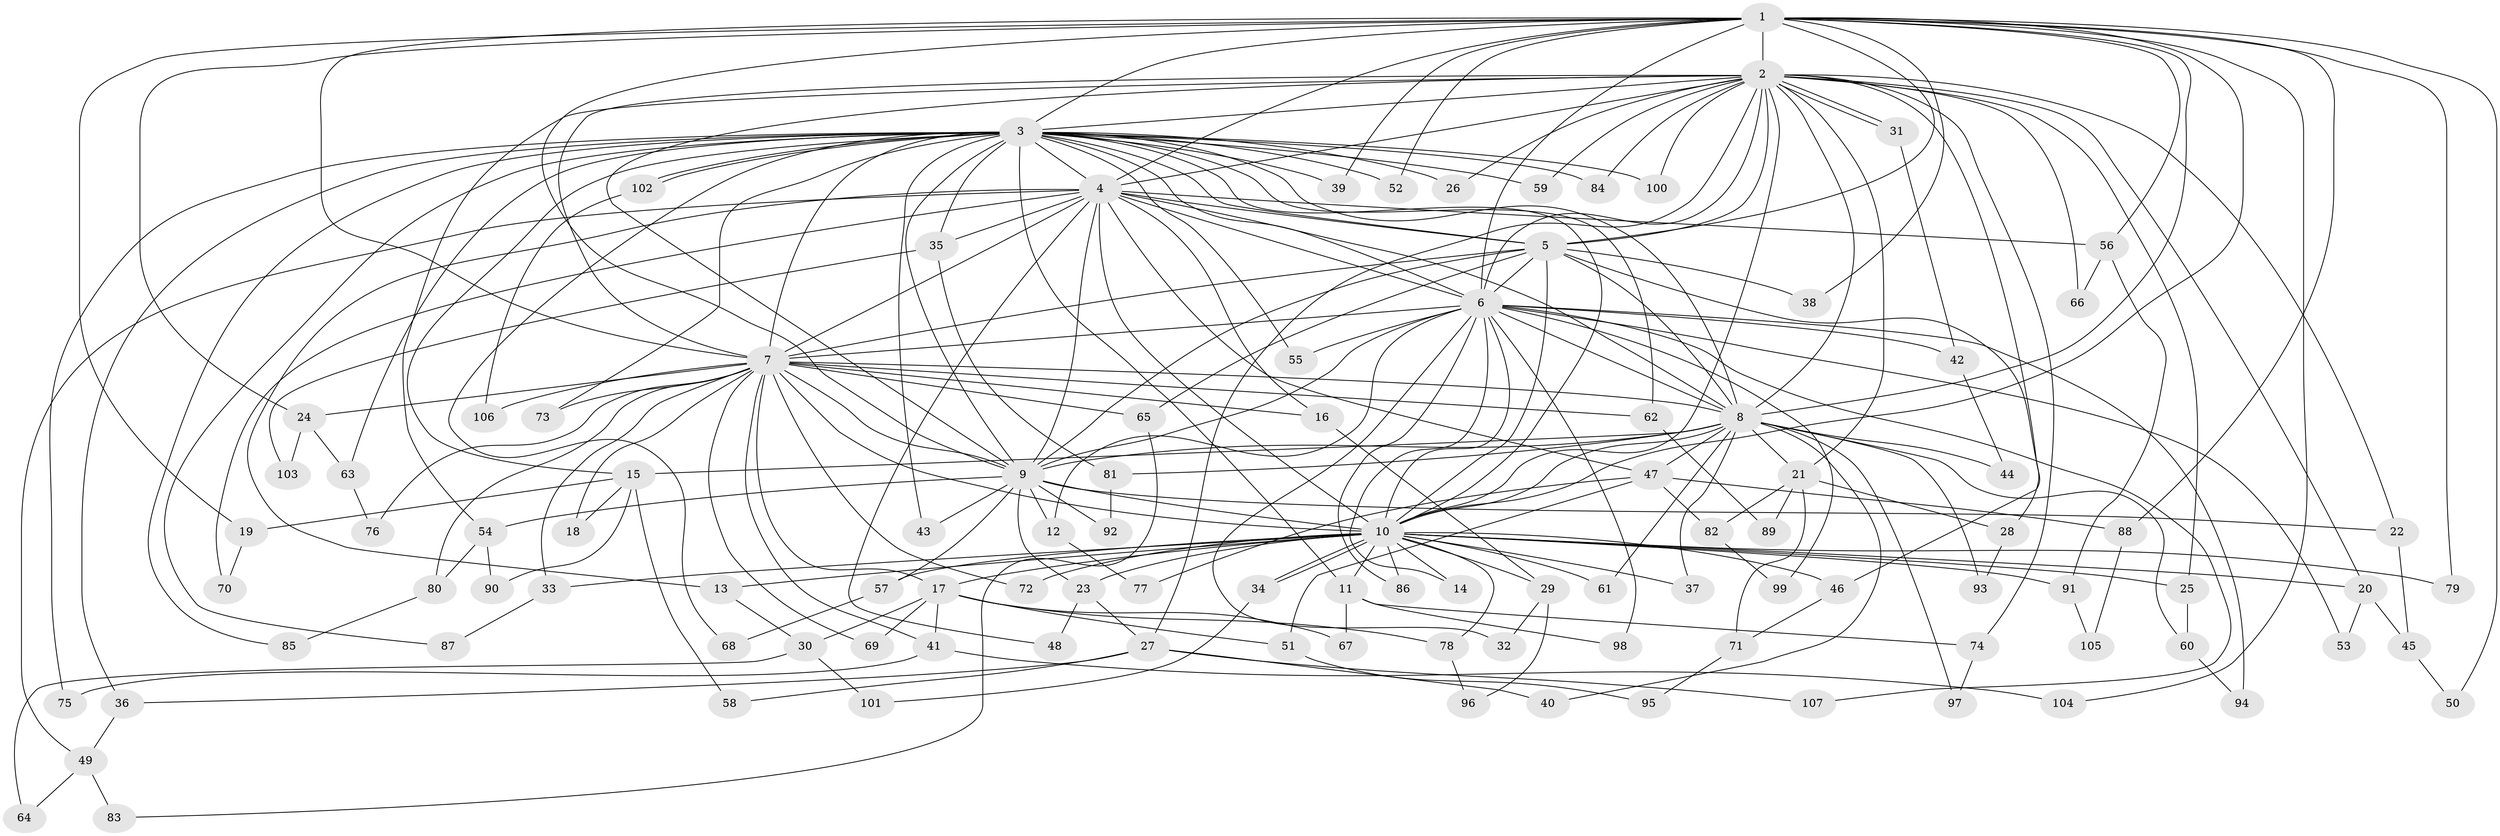// coarse degree distribution, {17: 0.04477611940298507, 25: 0.014925373134328358, 3: 0.373134328358209, 2: 0.2835820895522388, 5: 0.029850746268656716, 4: 0.11940298507462686, 6: 0.05970149253731343, 15: 0.014925373134328358, 26: 0.014925373134328358, 7: 0.014925373134328358, 19: 0.014925373134328358, 22: 0.014925373134328358}
// Generated by graph-tools (version 1.1) at 2025/36/03/04/25 23:36:15]
// undirected, 107 vertices, 239 edges
graph export_dot {
  node [color=gray90,style=filled];
  1;
  2;
  3;
  4;
  5;
  6;
  7;
  8;
  9;
  10;
  11;
  12;
  13;
  14;
  15;
  16;
  17;
  18;
  19;
  20;
  21;
  22;
  23;
  24;
  25;
  26;
  27;
  28;
  29;
  30;
  31;
  32;
  33;
  34;
  35;
  36;
  37;
  38;
  39;
  40;
  41;
  42;
  43;
  44;
  45;
  46;
  47;
  48;
  49;
  50;
  51;
  52;
  53;
  54;
  55;
  56;
  57;
  58;
  59;
  60;
  61;
  62;
  63;
  64;
  65;
  66;
  67;
  68;
  69;
  70;
  71;
  72;
  73;
  74;
  75;
  76;
  77;
  78;
  79;
  80;
  81;
  82;
  83;
  84;
  85;
  86;
  87;
  88;
  89;
  90;
  91;
  92;
  93;
  94;
  95;
  96;
  97;
  98;
  99;
  100;
  101;
  102;
  103;
  104;
  105;
  106;
  107;
  1 -- 2;
  1 -- 3;
  1 -- 4;
  1 -- 5;
  1 -- 6;
  1 -- 7;
  1 -- 8;
  1 -- 9;
  1 -- 10;
  1 -- 19;
  1 -- 24;
  1 -- 38;
  1 -- 39;
  1 -- 50;
  1 -- 52;
  1 -- 56;
  1 -- 79;
  1 -- 88;
  1 -- 104;
  2 -- 3;
  2 -- 4;
  2 -- 5;
  2 -- 6;
  2 -- 7;
  2 -- 8;
  2 -- 9;
  2 -- 10;
  2 -- 20;
  2 -- 21;
  2 -- 22;
  2 -- 25;
  2 -- 26;
  2 -- 27;
  2 -- 31;
  2 -- 31;
  2 -- 46;
  2 -- 54;
  2 -- 59;
  2 -- 66;
  2 -- 74;
  2 -- 84;
  2 -- 100;
  3 -- 4;
  3 -- 5;
  3 -- 6;
  3 -- 7;
  3 -- 8;
  3 -- 9;
  3 -- 10;
  3 -- 11;
  3 -- 15;
  3 -- 26;
  3 -- 35;
  3 -- 36;
  3 -- 39;
  3 -- 43;
  3 -- 52;
  3 -- 55;
  3 -- 59;
  3 -- 62;
  3 -- 63;
  3 -- 68;
  3 -- 73;
  3 -- 75;
  3 -- 84;
  3 -- 85;
  3 -- 87;
  3 -- 100;
  3 -- 102;
  3 -- 102;
  4 -- 5;
  4 -- 6;
  4 -- 7;
  4 -- 8;
  4 -- 9;
  4 -- 10;
  4 -- 13;
  4 -- 16;
  4 -- 35;
  4 -- 47;
  4 -- 48;
  4 -- 49;
  4 -- 56;
  4 -- 70;
  5 -- 6;
  5 -- 7;
  5 -- 8;
  5 -- 9;
  5 -- 10;
  5 -- 28;
  5 -- 38;
  5 -- 65;
  6 -- 7;
  6 -- 8;
  6 -- 9;
  6 -- 10;
  6 -- 12;
  6 -- 14;
  6 -- 32;
  6 -- 42;
  6 -- 53;
  6 -- 55;
  6 -- 86;
  6 -- 94;
  6 -- 98;
  6 -- 99;
  6 -- 107;
  7 -- 8;
  7 -- 9;
  7 -- 10;
  7 -- 16;
  7 -- 17;
  7 -- 18;
  7 -- 24;
  7 -- 33;
  7 -- 41;
  7 -- 62;
  7 -- 65;
  7 -- 69;
  7 -- 72;
  7 -- 73;
  7 -- 76;
  7 -- 80;
  7 -- 106;
  8 -- 9;
  8 -- 10;
  8 -- 15;
  8 -- 21;
  8 -- 37;
  8 -- 40;
  8 -- 44;
  8 -- 47;
  8 -- 60;
  8 -- 61;
  8 -- 81;
  8 -- 93;
  8 -- 97;
  9 -- 10;
  9 -- 12;
  9 -- 22;
  9 -- 23;
  9 -- 43;
  9 -- 54;
  9 -- 57;
  9 -- 92;
  10 -- 11;
  10 -- 13;
  10 -- 14;
  10 -- 17;
  10 -- 20;
  10 -- 23;
  10 -- 25;
  10 -- 29;
  10 -- 33;
  10 -- 34;
  10 -- 34;
  10 -- 37;
  10 -- 46;
  10 -- 57;
  10 -- 61;
  10 -- 72;
  10 -- 78;
  10 -- 79;
  10 -- 86;
  10 -- 91;
  11 -- 67;
  11 -- 74;
  11 -- 98;
  12 -- 77;
  13 -- 30;
  15 -- 18;
  15 -- 19;
  15 -- 58;
  15 -- 90;
  16 -- 29;
  17 -- 30;
  17 -- 41;
  17 -- 51;
  17 -- 67;
  17 -- 69;
  17 -- 78;
  19 -- 70;
  20 -- 45;
  20 -- 53;
  21 -- 28;
  21 -- 71;
  21 -- 82;
  21 -- 89;
  22 -- 45;
  23 -- 27;
  23 -- 48;
  24 -- 63;
  24 -- 103;
  25 -- 60;
  27 -- 36;
  27 -- 40;
  27 -- 58;
  27 -- 107;
  28 -- 93;
  29 -- 32;
  29 -- 96;
  30 -- 64;
  30 -- 101;
  31 -- 42;
  33 -- 87;
  34 -- 101;
  35 -- 81;
  35 -- 103;
  36 -- 49;
  41 -- 75;
  41 -- 104;
  42 -- 44;
  45 -- 50;
  46 -- 71;
  47 -- 51;
  47 -- 77;
  47 -- 82;
  47 -- 88;
  49 -- 64;
  49 -- 83;
  51 -- 95;
  54 -- 80;
  54 -- 90;
  56 -- 66;
  56 -- 91;
  57 -- 68;
  60 -- 94;
  62 -- 89;
  63 -- 76;
  65 -- 83;
  71 -- 95;
  74 -- 97;
  78 -- 96;
  80 -- 85;
  81 -- 92;
  82 -- 99;
  88 -- 105;
  91 -- 105;
  102 -- 106;
}
